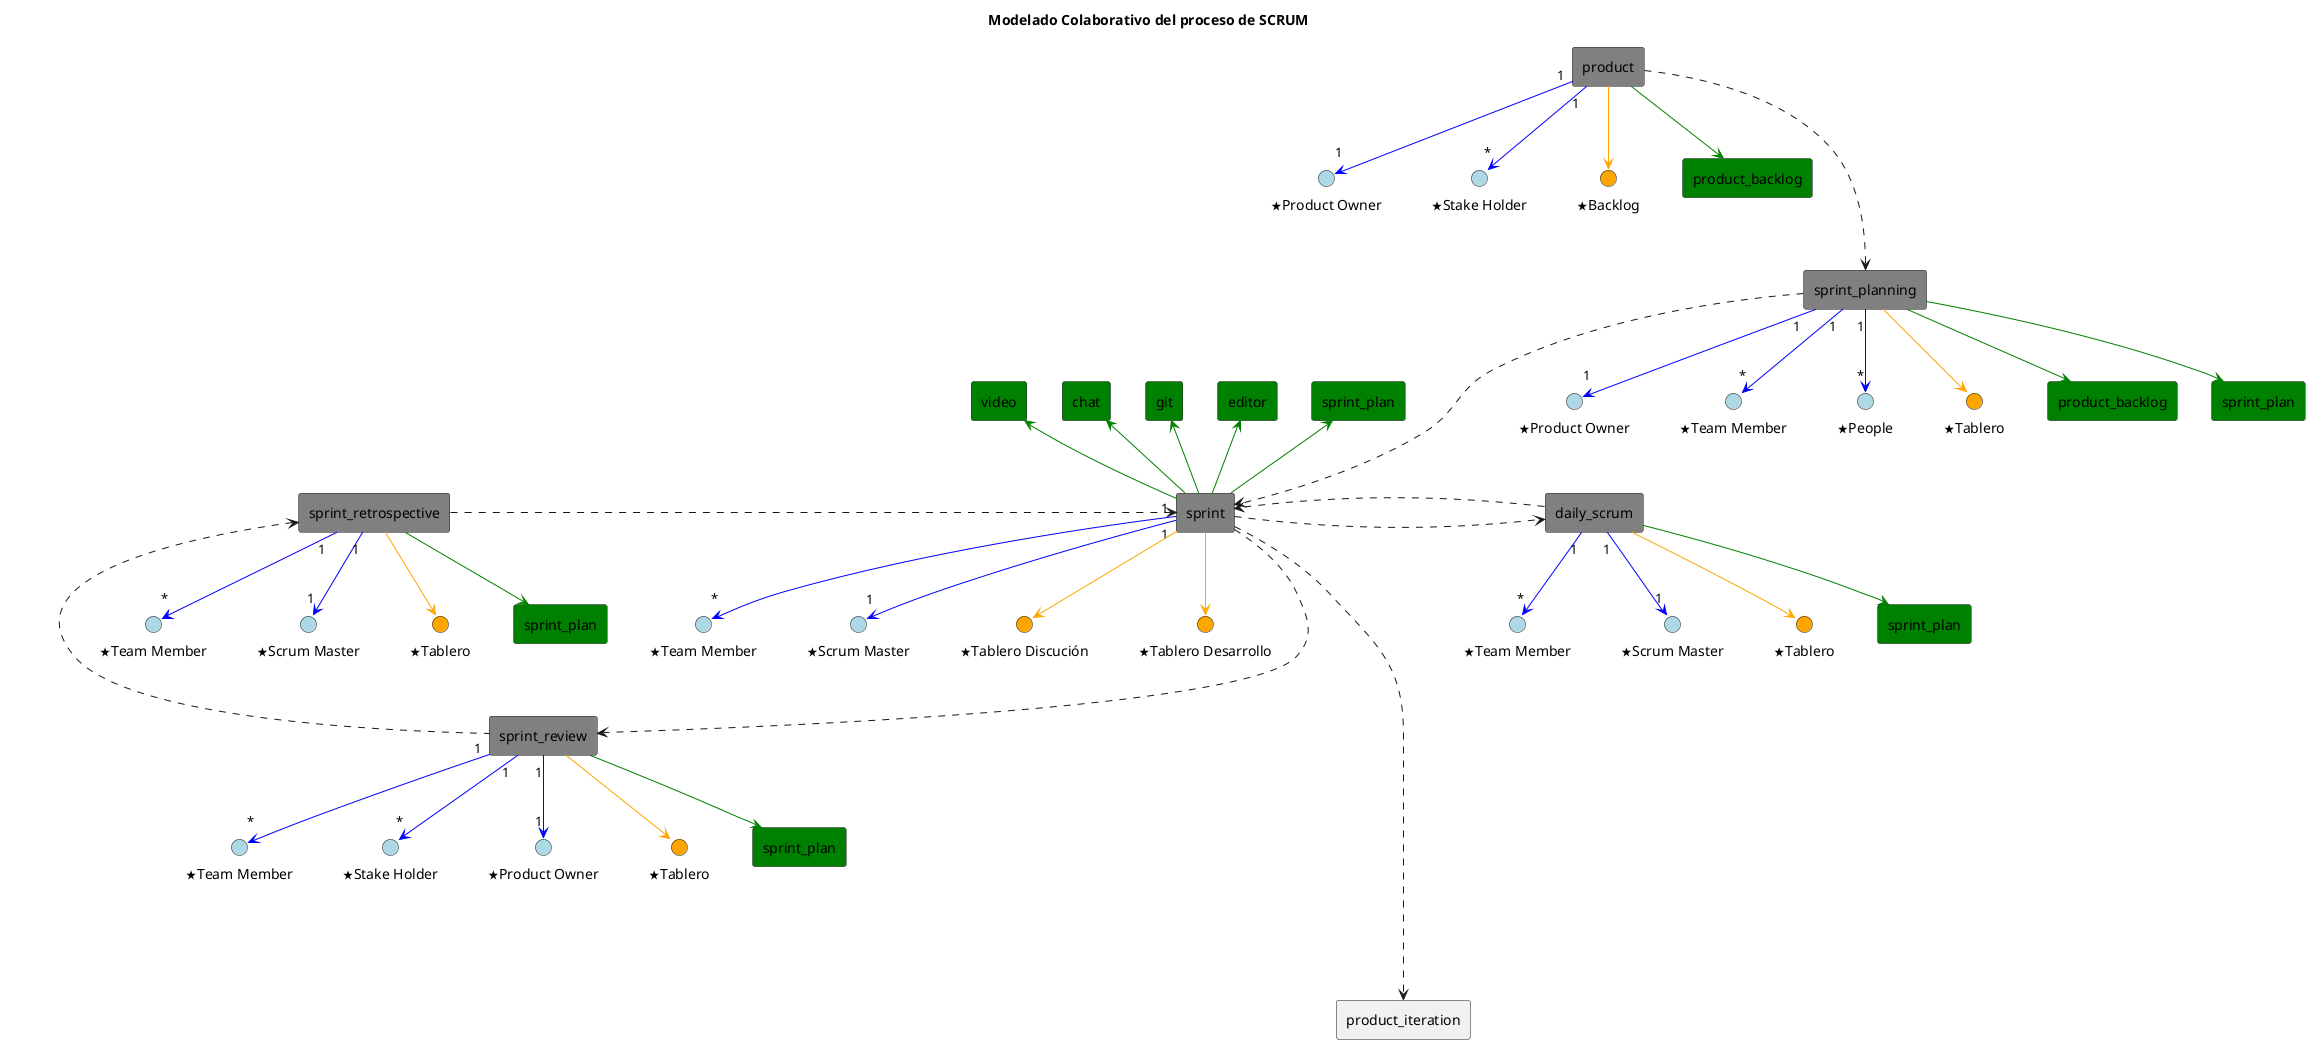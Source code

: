 
@startuml
allowmixing

/'
    https://www.scrum.org/resources/what-is-scrum
'/

title Modelado Colaborativo del proceso de SCRUM

() "<&star>Product Owner" as owner #LightBlue
() "<&star>Stake Holder" as sh #LightBlue
() "<&star>Backlog" as backlog #Orange
rectangle product #Gray
rectangle product_backlog #Green

product "1" -d[#Blue]-> "1" owner
product "1" -d[#Blue]-> "*" sh
product -[#Green]-> product_backlog
product -[#Orange]-> backlog


() "<&star>Product Owner" as owner2 #LightBlue
() "<&star>Team Member" as tm2 #LightBlue
() "<&star>People" as people #LightBlue
() "<&star>Tablero" as tablero2 #Orange
rectangle sprint_planning #Gray
rectangle "product_backlog" as product_backlog2 #Green
rectangle sprint_plan #Green
sprint_planning "1" -[#Blue]-> "*" tm2
sprint_planning "1" -[#Blue]-> "1" owner2
sprint_planning "1" -[#Blue]-> "*" people
sprint_planning -[#Green]-> product_backlog2
sprint_planning -[#Green]-> sprint_plan
sprint_planning -[#Orange]-> tablero2
product ...> sprint_planning


() "<&star>Team Member" as tm3 #LightBlue
() "<&star>Scrum Master" as sm3 #LightBlue
() "<&star>Tablero Discución" as tablero3 #Orange
() "<&star>Tablero Desarrollo" as tablero_desarrollo3 #Orange
rectangle "sprint_plan" as sprint_plan3 #Green
rectangle "editor" as editor3 #Green
rectangle "git" as git3 #Green
rectangle "chat" as chat3 #Green
rectangle "video" as video3 #Green
rectangle sprint #Gray

sprint "1" -[#Blue]-> "*" tm3
sprint "1" -[#Blue]-> "1" sm3
sprint -u[#Green]-> sprint_plan3
sprint -u[#Green]-> editor3
sprint -u[#Green]-> git3
sprint -u[#Green]-> chat3
sprint -u[#Green]-> video3
sprint -[#Orange]-> tablero3
sprint -[#Orange]-> tablero_desarrollo3
sprint_planning ...> sprint


() "<&star>Team Member" as tm4 #LightBlue
() "<&star>Scrum Master" as sm4 #LightBlue
() "<&star>Tablero" as tablero4 #Orange
rectangle daily_scrum #Gray
rectangle "sprint_plan" as sprint_plan4 #Green
daily_scrum "1" -[#Blue]-> "*" tm4
daily_scrum "1" -[#Blue]-> "1" sm4
daily_scrum -[#Green]-> sprint_plan4
daily_scrum -[#Orange]-> tablero4
sprint .> daily_scrum
daily_scrum .> sprint


() "<&star>Team Member" as tm5 #LightBlue
() "<&star>Stake Holder" as sh5 #LightBlue
() "<&star>Product Owner" as pw5 #LightBlue
() "<&star>Tablero" as tablero5 #Orange
rectangle "sprint_plan" as sprint_plan5 #Green
rectangle sprint_review #Gray
sprint_review "1" -[#Blue]-> "*" tm5
sprint_review "1" -[#Blue]-> "*" sh5
sprint_review "1" -[#Blue]-> "1" pw5
sprint_review -[#Green]-> sprint_plan5
sprint_review -[#Orange]-> tablero5

sprint ...> sprint_review


() "<&star>Team Member" as tm6 #LightBlue
() "<&star>Scrum Master" as sm6 #LightBlue
() "<&star>Tablero" as tablero6 #Orange
rectangle "sprint_plan" as sprint_plan6 #Green
rectangle sprint_retrospective #Gray
sprint_retrospective "1" -[#Blue]-> "*" tm6
sprint_retrospective "1" -[#Blue]-> "1" sm6
sprint_retrospective -[#Green]-> sprint_plan6
sprint_retrospective -[#Orange]-> tablero6
sprint_review .up.> sprint_retrospective
sprint_retrospective .> sprint


' iteración del producto

rectangle product_iteration
sprint ...down...> product_iteration


@enduml
